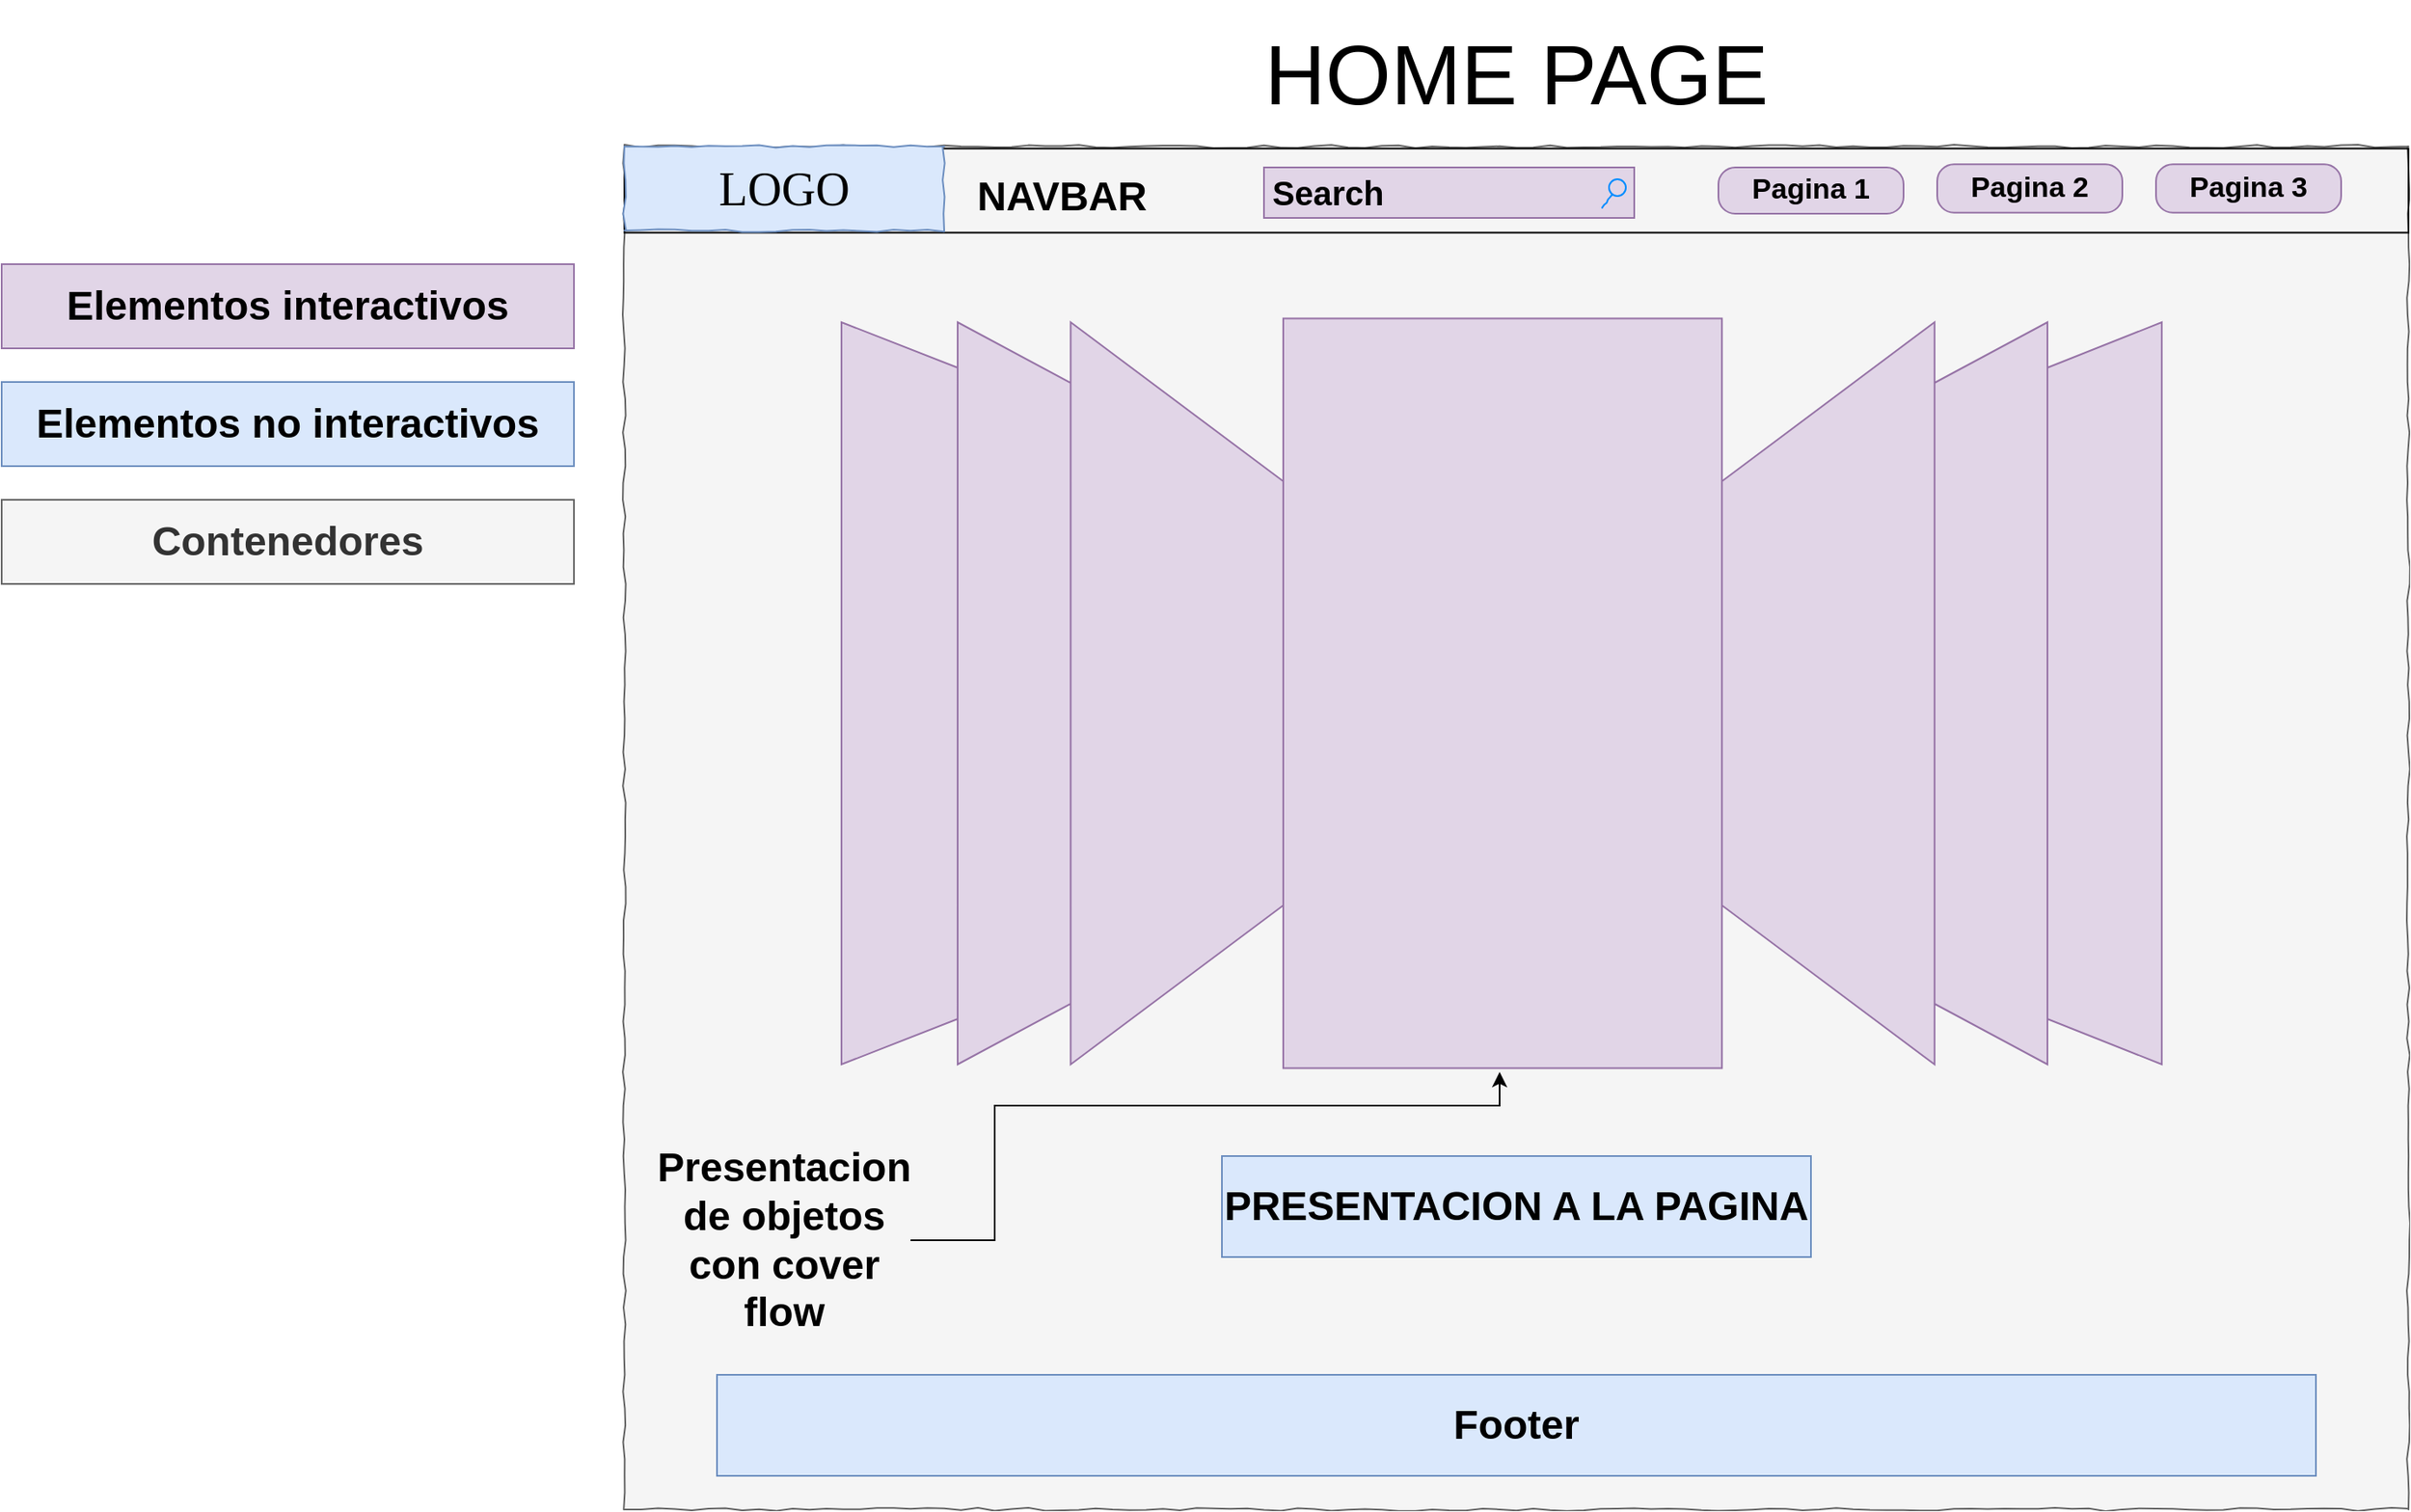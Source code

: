 <mxfile version="14.2.9" type="github" pages="2">
  <diagram name="Page-1" id="03018318-947c-dd8e-b7a3-06fadd420f32">
    <mxGraphModel dx="2830" dy="1762" grid="1" gridSize="10" guides="1" tooltips="1" connect="1" arrows="1" fold="1" page="1" pageScale="1" pageWidth="1100" pageHeight="850" background="#ffffff" math="0" shadow="0">
      <root>
        <mxCell id="0" />
        <mxCell id="1" parent="0" />
        <mxCell id="677b7b8949515195-1" value="" style="whiteSpace=wrap;html=1;rounded=0;shadow=0;labelBackgroundColor=none;strokeWidth=1;fontFamily=Verdana;fontSize=12;align=center;comic=1;fillColor=#f5f5f5;strokeColor=#666666;fontColor=#333333;" parent="1" vertex="1">
          <mxGeometry x="30" y="20" width="1060" height="810" as="geometry" />
        </mxCell>
        <mxCell id="1zA4hSaHcft5ZVAsJC8Z-31" value="" style="verticalLabelPosition=bottom;shadow=0;dashed=0;align=center;html=1;verticalAlign=top;strokeWidth=1;shape=mxgraph.mockup.navigation.coverFlow;fillColor=#e1d5e7;strokeColor=#9673a6;" parent="1" vertex="1">
          <mxGeometry x="155" y="120" width="790" height="450" as="geometry" />
        </mxCell>
        <mxCell id="1zA4hSaHcft5ZVAsJC8Z-32" value="" style="rounded=0;whiteSpace=wrap;html=1;fillColor=#dae8fc;strokeColor=#6c8ebf;" parent="1" vertex="1">
          <mxGeometry x="85" y="750" width="950" height="60" as="geometry" />
        </mxCell>
        <mxCell id="1zA4hSaHcft5ZVAsJC8Z-33" value="&lt;h1&gt;PRESENTACION A LA PAGINA&lt;/h1&gt;" style="text;html=1;strokeColor=#6c8ebf;fillColor=#dae8fc;align=center;verticalAlign=middle;whiteSpace=wrap;rounded=0;" parent="1" vertex="1">
          <mxGeometry x="385" y="620" width="350" height="60" as="geometry" />
        </mxCell>
        <mxCell id="1zA4hSaHcft5ZVAsJC8Z-54" value="" style="edgeStyle=orthogonalEdgeStyle;rounded=0;orthogonalLoop=1;jettySize=auto;html=1;exitX=1;exitY=0.5;exitDx=0;exitDy=0;" parent="1" source="1zA4hSaHcft5ZVAsJC8Z-37" target="1zA4hSaHcft5ZVAsJC8Z-31" edge="1">
          <mxGeometry relative="1" as="geometry">
            <Array as="points">
              <mxPoint x="250" y="670" />
              <mxPoint x="250" y="590" />
              <mxPoint x="550" y="590" />
            </Array>
          </mxGeometry>
        </mxCell>
        <mxCell id="1zA4hSaHcft5ZVAsJC8Z-37" value="&lt;h1&gt;Presentacion de objetos con cover flow&lt;/h1&gt;" style="text;html=1;strokeColor=none;fillColor=none;align=center;verticalAlign=middle;whiteSpace=wrap;rounded=0;" parent="1" vertex="1">
          <mxGeometry x="50" y="580" width="150" height="180" as="geometry" />
        </mxCell>
        <mxCell id="1zA4hSaHcft5ZVAsJC8Z-43" value="&lt;h1&gt;Footer&lt;/h1&gt;" style="text;html=1;strokeColor=none;fillColor=none;align=center;verticalAlign=middle;whiteSpace=wrap;rounded=0;" parent="1" vertex="1">
          <mxGeometry x="540" y="770" width="40" height="20" as="geometry" />
        </mxCell>
        <mxCell id="1zA4hSaHcft5ZVAsJC8Z-44" value="&lt;h1&gt;Elementos interactivos&lt;/h1&gt;" style="text;html=1;strokeColor=#9673a6;fillColor=#e1d5e7;align=center;verticalAlign=middle;whiteSpace=wrap;rounded=0;" parent="1" vertex="1">
          <mxGeometry x="-340" y="90" width="340" height="50" as="geometry" />
        </mxCell>
        <mxCell id="1zA4hSaHcft5ZVAsJC8Z-47" value="&lt;h1&gt;Elementos no interactivos&lt;/h1&gt;" style="text;html=1;strokeColor=#6c8ebf;fillColor=#dae8fc;align=center;verticalAlign=middle;whiteSpace=wrap;rounded=0;" parent="1" vertex="1">
          <mxGeometry x="-340" y="160" width="340" height="50" as="geometry" />
        </mxCell>
        <mxCell id="1zA4hSaHcft5ZVAsJC8Z-48" value="&lt;div&gt;&lt;h1&gt;Contenedores&lt;/h1&gt;&lt;/div&gt;" style="text;html=1;align=center;verticalAlign=middle;whiteSpace=wrap;rounded=0;fillColor=#f5f5f5;strokeColor=#666666;fontColor=#333333;" parent="1" vertex="1">
          <mxGeometry x="-340" y="230" width="340" height="50" as="geometry" />
        </mxCell>
        <mxCell id="1zA4hSaHcft5ZVAsJC8Z-49" value="&lt;div&gt;&lt;br&gt;&lt;/div&gt;&lt;div&gt;&lt;font style=&quot;font-size: 50px&quot;&gt;HOME PAGE&lt;/font&gt;&lt;br&gt;&lt;/div&gt;" style="text;html=1;strokeColor=none;fillColor=none;align=center;verticalAlign=middle;whiteSpace=wrap;rounded=0;" parent="1" vertex="1">
          <mxGeometry x="390" y="-40" width="340" height="20" as="geometry" />
        </mxCell>
        <mxCell id="ynlnjuchkCs8y2QWNstd-1" value="" style="rounded=0;whiteSpace=wrap;html=1;fillColor=none;" vertex="1" parent="1">
          <mxGeometry x="30" y="21.25" width="1060" height="50" as="geometry" />
        </mxCell>
        <mxCell id="677b7b8949515195-2" value="LOGO" style="whiteSpace=wrap;html=1;rounded=0;shadow=0;labelBackgroundColor=none;strokeWidth=1;fontFamily=Verdana;fontSize=28;align=center;comic=1;fillColor=#dae8fc;strokeColor=#6c8ebf;" parent="1" vertex="1">
          <mxGeometry x="30" y="20" width="190" height="50" as="geometry" />
        </mxCell>
        <mxCell id="1zA4hSaHcft5ZVAsJC8Z-3" value="&lt;h1&gt;NAVBAR&lt;/h1&gt;" style="text;html=1;strokeColor=none;fillColor=none;align=center;verticalAlign=middle;whiteSpace=wrap;rounded=0;" parent="1" vertex="1">
          <mxGeometry x="270" y="40" width="40" height="20" as="geometry" />
        </mxCell>
        <UserObject label="&lt;div&gt;Pagina 1&lt;br&gt;&lt;/div&gt;" link="Page-2" id="1zA4hSaHcft5ZVAsJC8Z-23">
          <mxCell style="strokeWidth=1;shadow=0;dashed=0;align=center;html=1;shape=mxgraph.mockup.buttons.button;strokeColor=#9673a6;mainText=;buttonStyle=round;fontSize=17;fontStyle=1;fillColor=#e1d5e7;whiteSpace=wrap;" parent="1" vertex="1">
            <mxGeometry x="680" y="32.5" width="110" height="27.5" as="geometry" />
          </mxCell>
        </UserObject>
        <mxCell id="1zA4hSaHcft5ZVAsJC8Z-28" value="Pagina 2" style="strokeWidth=1;shadow=0;dashed=0;align=center;html=1;shape=mxgraph.mockup.buttons.button;strokeColor=#9673a6;mainText=;buttonStyle=round;fontSize=17;fontStyle=1;fillColor=#e1d5e7;whiteSpace=wrap;" parent="1" vertex="1">
          <mxGeometry x="810" y="30.63" width="110" height="28.75" as="geometry" />
        </mxCell>
        <mxCell id="1zA4hSaHcft5ZVAsJC8Z-29" value="Pagina 3" style="strokeWidth=1;shadow=0;dashed=0;align=center;html=1;shape=mxgraph.mockup.buttons.button;strokeColor=#9673a6;mainText=;buttonStyle=round;fontSize=17;fontStyle=1;fillColor=#e1d5e7;whiteSpace=wrap;" parent="1" vertex="1">
          <mxGeometry x="940" y="30.63" width="110" height="28.75" as="geometry" />
        </mxCell>
        <mxCell id="677b7b8949515195-3" value="&lt;h3&gt;Search&lt;/h3&gt;" style="strokeWidth=1;shadow=0;dashed=0;align=center;html=1;shape=mxgraph.mockup.forms.searchBox;strokeColor=#9673a6;mainText=;strokeColor2=#008cff;fontSize=17;align=left;spacingLeft=3;rounded=0;labelBackgroundColor=none;comic=1;fillColor=#e1d5e7;gradientDirection=north;" parent="1" vertex="1">
          <mxGeometry x="410" y="32.5" width="220" height="30" as="geometry" />
        </mxCell>
      </root>
    </mxGraphModel>
  </diagram>
  <diagram id="sceBl4a9z_LPNP-6Vggy" name="Page-2">
    <mxGraphModel dx="583" dy="781" grid="1" gridSize="10" guides="1" tooltips="1" connect="1" arrows="1" fold="1" page="1" pageScale="1" pageWidth="827" pageHeight="1169" math="0" shadow="0">
      <root>
        <mxCell id="_fad3ncEFKmdG54opKW3-0" />
        <mxCell id="_fad3ncEFKmdG54opKW3-1" parent="_fad3ncEFKmdG54opKW3-0" />
        <mxCell id="_fad3ncEFKmdG54opKW3-2" value="" style="rounded=0;whiteSpace=wrap;html=1;" vertex="1" parent="_fad3ncEFKmdG54opKW3-1">
          <mxGeometry x="1060" y="150" width="1060" height="810" as="geometry" />
        </mxCell>
        <mxCell id="N-qIzs7w4NaZ_Sxzip1u-14" value="" style="rounded=0;whiteSpace=wrap;html=1;fillColor=none;" vertex="1" parent="_fad3ncEFKmdG54opKW3-1">
          <mxGeometry x="1060" y="151.25" width="1060" height="50" as="geometry" />
        </mxCell>
        <mxCell id="N-qIzs7w4NaZ_Sxzip1u-15" value="LOGO" style="whiteSpace=wrap;html=1;rounded=0;shadow=0;labelBackgroundColor=none;strokeWidth=1;fontFamily=Verdana;fontSize=28;align=center;comic=1;fillColor=#dae8fc;strokeColor=#6c8ebf;" vertex="1" parent="_fad3ncEFKmdG54opKW3-1">
          <mxGeometry x="1060" y="150.0" width="190" height="50" as="geometry" />
        </mxCell>
        <mxCell id="N-qIzs7w4NaZ_Sxzip1u-16" value="&lt;h1&gt;NAVBAR&lt;/h1&gt;" style="text;html=1;strokeColor=none;fillColor=none;align=center;verticalAlign=middle;whiteSpace=wrap;rounded=0;" vertex="1" parent="_fad3ncEFKmdG54opKW3-1">
          <mxGeometry x="1300" y="170.0" width="40" height="20" as="geometry" />
        </mxCell>
        <UserObject label="&lt;div&gt;Pagina 1&lt;br&gt;&lt;/div&gt;" link="Page-2" id="N-qIzs7w4NaZ_Sxzip1u-17">
          <mxCell style="strokeWidth=1;shadow=0;dashed=0;align=center;html=1;shape=mxgraph.mockup.buttons.button;strokeColor=#9673a6;mainText=;buttonStyle=round;fontSize=17;fontStyle=1;fillColor=#e1d5e7;whiteSpace=wrap;" vertex="1" parent="_fad3ncEFKmdG54opKW3-1">
            <mxGeometry x="1710" y="162.5" width="110" height="27.5" as="geometry" />
          </mxCell>
        </UserObject>
        <mxCell id="N-qIzs7w4NaZ_Sxzip1u-18" value="Pagina 2" style="strokeWidth=1;shadow=0;dashed=0;align=center;html=1;shape=mxgraph.mockup.buttons.button;strokeColor=#9673a6;mainText=;buttonStyle=round;fontSize=17;fontStyle=1;fillColor=#e1d5e7;whiteSpace=wrap;" vertex="1" parent="_fad3ncEFKmdG54opKW3-1">
          <mxGeometry x="1840" y="160.63" width="110" height="28.75" as="geometry" />
        </mxCell>
        <mxCell id="N-qIzs7w4NaZ_Sxzip1u-19" value="Pagina 3" style="strokeWidth=1;shadow=0;dashed=0;align=center;html=1;shape=mxgraph.mockup.buttons.button;strokeColor=#9673a6;mainText=;buttonStyle=round;fontSize=17;fontStyle=1;fillColor=#e1d5e7;whiteSpace=wrap;" vertex="1" parent="_fad3ncEFKmdG54opKW3-1">
          <mxGeometry x="1970" y="160.63" width="110" height="28.75" as="geometry" />
        </mxCell>
        <mxCell id="N-qIzs7w4NaZ_Sxzip1u-20" value="&lt;h3&gt;Search&lt;/h3&gt;" style="strokeWidth=1;shadow=0;dashed=0;align=center;html=1;shape=mxgraph.mockup.forms.searchBox;strokeColor=#9673a6;mainText=;strokeColor2=#008cff;fontSize=17;align=left;spacingLeft=3;rounded=0;labelBackgroundColor=none;comic=1;fillColor=#e1d5e7;gradientDirection=north;" vertex="1" parent="_fad3ncEFKmdG54opKW3-1">
          <mxGeometry x="1440" y="162.5" width="220" height="30" as="geometry" />
        </mxCell>
        <mxCell id="N-qIzs7w4NaZ_Sxzip1u-25" value="" style="rounded=1;whiteSpace=wrap;html=1;shadow=0;dashed=0;comic=1;strokeColor=#666666;strokeWidth=1;fillColor=#f5f5f5;fontSize=17;align=left;fontColor=#333333;" vertex="1" parent="_fad3ncEFKmdG54opKW3-1">
          <mxGeometry x="1370" y="380" width="440" height="350" as="geometry" />
        </mxCell>
        <mxCell id="_9LdnhaX06e5OxqYIpfz-0" value="" style="rounded=0;whiteSpace=wrap;html=1;fillColor=#dae8fc;strokeColor=#6c8ebf;" vertex="1" parent="_fad3ncEFKmdG54opKW3-1">
          <mxGeometry x="1115" y="860" width="950" height="60" as="geometry" />
        </mxCell>
        <mxCell id="_9LdnhaX06e5OxqYIpfz-1" value="&lt;h1&gt;LOGIN&lt;/h1&gt;" style="text;html=1;strokeColor=none;fillColor=none;align=center;verticalAlign=middle;whiteSpace=wrap;rounded=0;shadow=0;dashed=0;comic=1;fontSize=17;" vertex="1" parent="_fad3ncEFKmdG54opKW3-1">
          <mxGeometry x="1570" y="420" width="40" height="20" as="geometry" />
        </mxCell>
        <mxCell id="_9LdnhaX06e5OxqYIpfz-3" value="&lt;font face=&quot;Verdana&quot;&gt;Username&lt;br&gt;&lt;/font&gt;" style="rounded=0;whiteSpace=wrap;html=1;shadow=0;dashed=0;comic=1;strokeColor=#9673a6;strokeWidth=1;fillColor=#e1d5e7;gradientColor=none;fontSize=17;align=left;" vertex="1" parent="_fad3ncEFKmdG54opKW3-1">
          <mxGeometry x="1460" y="490" width="260" height="40" as="geometry" />
        </mxCell>
        <mxCell id="_9LdnhaX06e5OxqYIpfz-4" value="&lt;div&gt;Password&lt;/div&gt;" style="rounded=0;whiteSpace=wrap;html=1;shadow=0;dashed=0;comic=1;strokeColor=#9673a6;strokeWidth=1;fillColor=#e1d5e7;gradientColor=none;fontSize=17;align=left;" vertex="1" parent="_fad3ncEFKmdG54opKW3-1">
          <mxGeometry x="1460" y="565" width="260" height="40" as="geometry" />
        </mxCell>
        <mxCell id="_9LdnhaX06e5OxqYIpfz-5" value="&lt;div align=&quot;center&quot;&gt;Enter&lt;/div&gt;" style="rounded=1;whiteSpace=wrap;html=1;shadow=0;dashed=0;comic=1;strokeColor=#9673a6;strokeWidth=1;fillColor=#e1d5e7;gradientColor=none;fontSize=17;align=center;" vertex="1" parent="_fad3ncEFKmdG54opKW3-1">
          <mxGeometry x="1537" y="640" width="106" height="40" as="geometry" />
        </mxCell>
      </root>
    </mxGraphModel>
  </diagram>
</mxfile>
